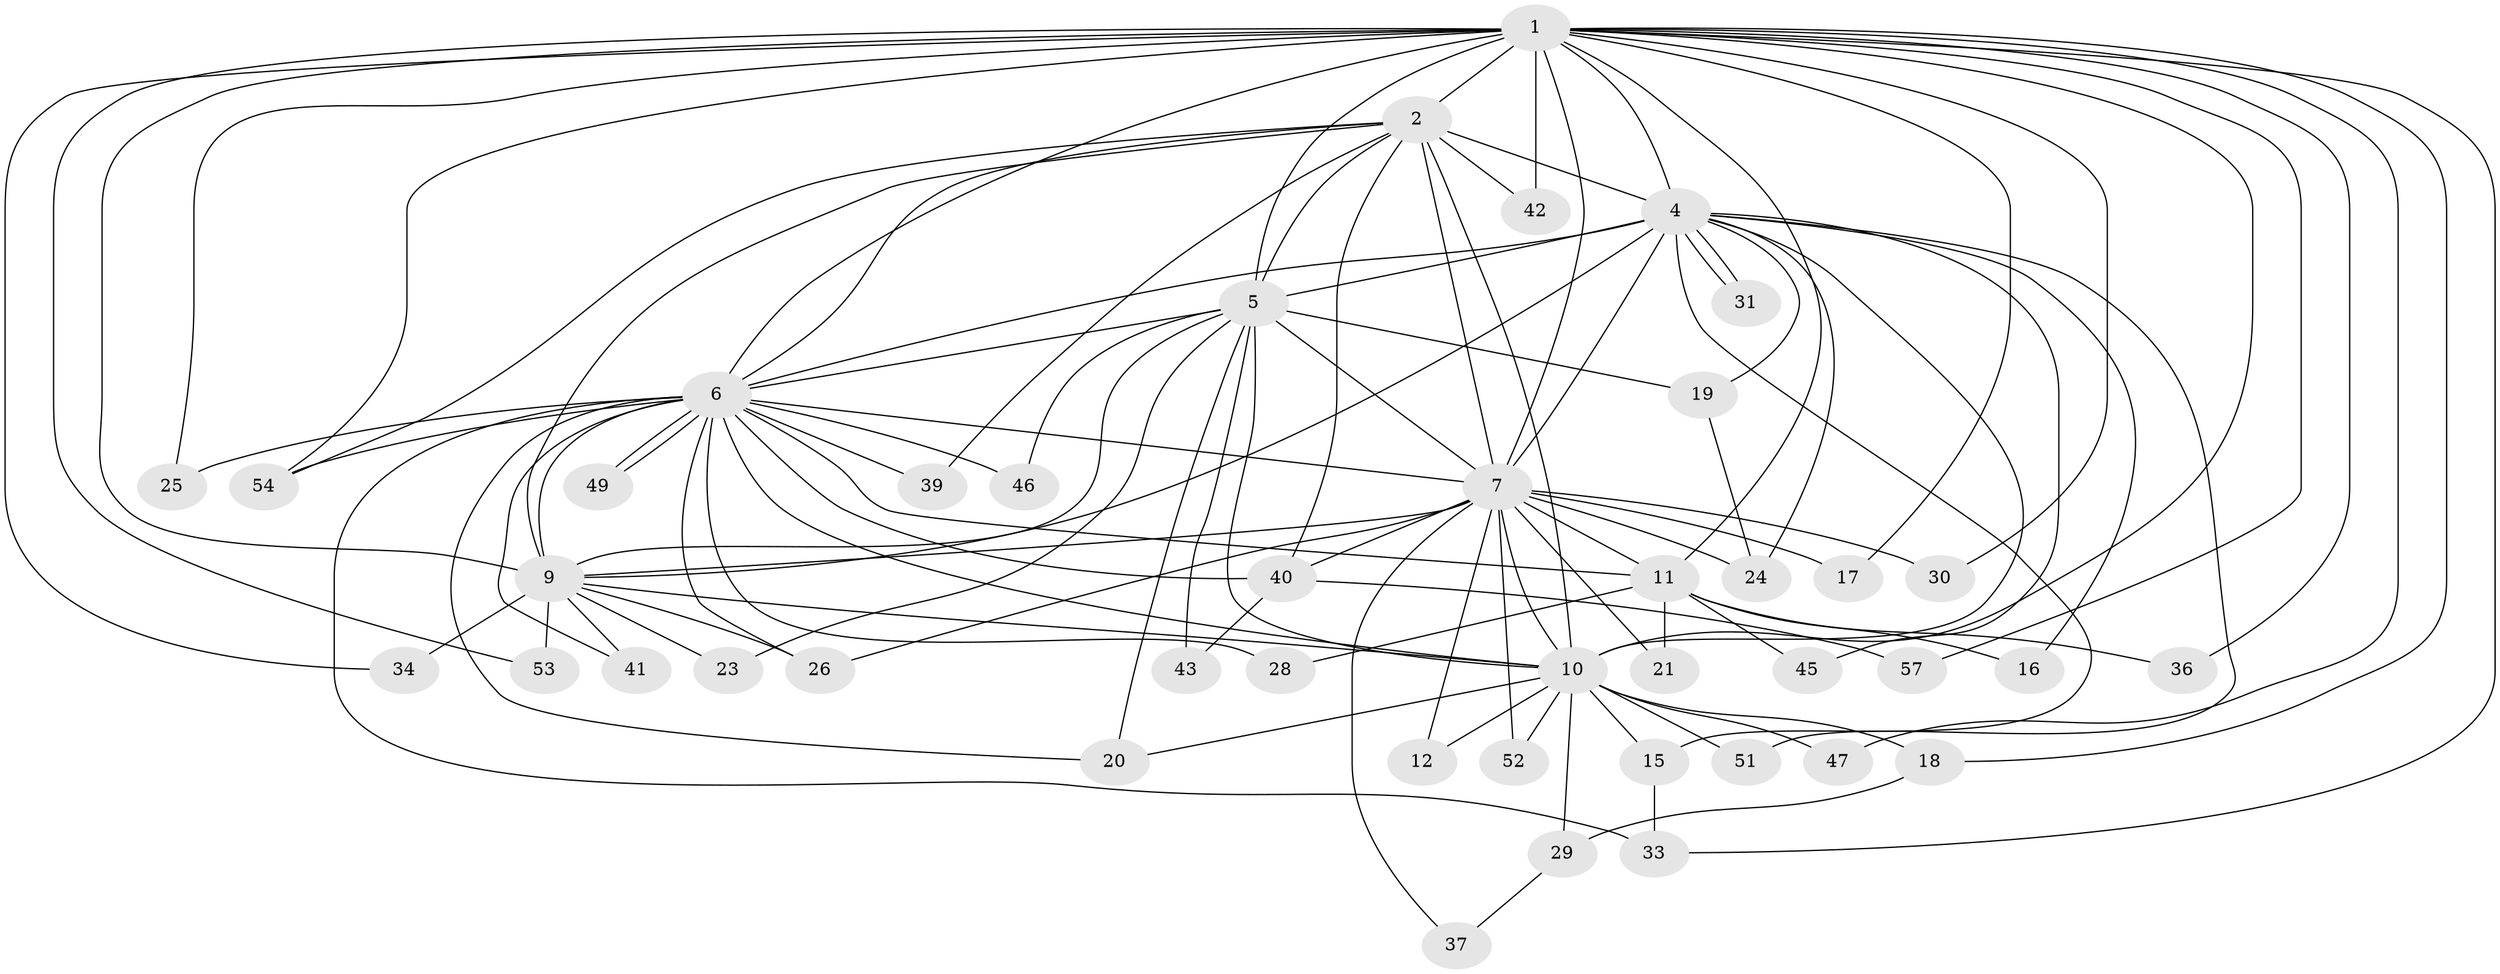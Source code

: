 // original degree distribution, {15: 0.03333333333333333, 12: 0.016666666666666666, 16: 0.03333333333333333, 17: 0.05, 25: 0.016666666666666666, 11: 0.016666666666666666, 8: 0.016666666666666666, 3: 0.21666666666666667, 5: 0.03333333333333333, 2: 0.5333333333333333, 4: 0.03333333333333333}
// Generated by graph-tools (version 1.1) at 2025/41/03/06/25 10:41:33]
// undirected, 43 vertices, 105 edges
graph export_dot {
graph [start="1"]
  node [color=gray90,style=filled];
  1 [super="+3"];
  2 [super="+8"];
  4 [super="+32"];
  5 [super="+56"];
  6 [super="+48"];
  7 [super="+13"];
  9 [super="+27"];
  10 [super="+35"];
  11 [super="+14"];
  12;
  15;
  16;
  17;
  18;
  19 [super="+22"];
  20 [super="+44"];
  21;
  23;
  24 [super="+59"];
  25;
  26 [super="+50"];
  28;
  29;
  30;
  31;
  33 [super="+38"];
  34;
  36;
  37;
  39;
  40 [super="+60"];
  41;
  42;
  43;
  45;
  46 [super="+58"];
  47;
  49;
  51;
  52;
  53;
  54 [super="+55"];
  57;
  1 -- 2 [weight=4];
  1 -- 4 [weight=2];
  1 -- 5 [weight=2];
  1 -- 6 [weight=2];
  1 -- 7 [weight=2];
  1 -- 9 [weight=2];
  1 -- 10 [weight=2];
  1 -- 17;
  1 -- 18;
  1 -- 25;
  1 -- 30;
  1 -- 47;
  1 -- 53;
  1 -- 33;
  1 -- 34;
  1 -- 36;
  1 -- 11;
  1 -- 42;
  1 -- 57;
  1 -- 54;
  2 -- 4 [weight=3];
  2 -- 5 [weight=2];
  2 -- 6 [weight=2];
  2 -- 7 [weight=2];
  2 -- 9 [weight=2];
  2 -- 10 [weight=2];
  2 -- 39;
  2 -- 42;
  2 -- 54;
  2 -- 40;
  4 -- 5;
  4 -- 6;
  4 -- 7;
  4 -- 9;
  4 -- 10;
  4 -- 15;
  4 -- 16;
  4 -- 19;
  4 -- 24;
  4 -- 31;
  4 -- 31;
  4 -- 51;
  4 -- 45;
  5 -- 6;
  5 -- 7;
  5 -- 9;
  5 -- 10 [weight=2];
  5 -- 19 [weight=2];
  5 -- 23;
  5 -- 43;
  5 -- 46;
  5 -- 20;
  6 -- 7;
  6 -- 9 [weight=2];
  6 -- 10;
  6 -- 20;
  6 -- 25;
  6 -- 28;
  6 -- 33 [weight=2];
  6 -- 39;
  6 -- 40;
  6 -- 41;
  6 -- 46 [weight=2];
  6 -- 49;
  6 -- 49;
  6 -- 54;
  6 -- 11;
  6 -- 26;
  7 -- 9;
  7 -- 10;
  7 -- 11;
  7 -- 12 [weight=2];
  7 -- 17;
  7 -- 26;
  7 -- 37;
  7 -- 52;
  7 -- 21;
  7 -- 24;
  7 -- 30;
  7 -- 40;
  9 -- 10 [weight=2];
  9 -- 23;
  9 -- 26;
  9 -- 34;
  9 -- 53;
  9 -- 41;
  10 -- 12;
  10 -- 15;
  10 -- 18;
  10 -- 20;
  10 -- 29;
  10 -- 47;
  10 -- 51;
  10 -- 52;
  11 -- 16;
  11 -- 21;
  11 -- 28;
  11 -- 36;
  11 -- 45;
  15 -- 33;
  18 -- 29;
  19 -- 24;
  29 -- 37;
  40 -- 43;
  40 -- 57;
}
